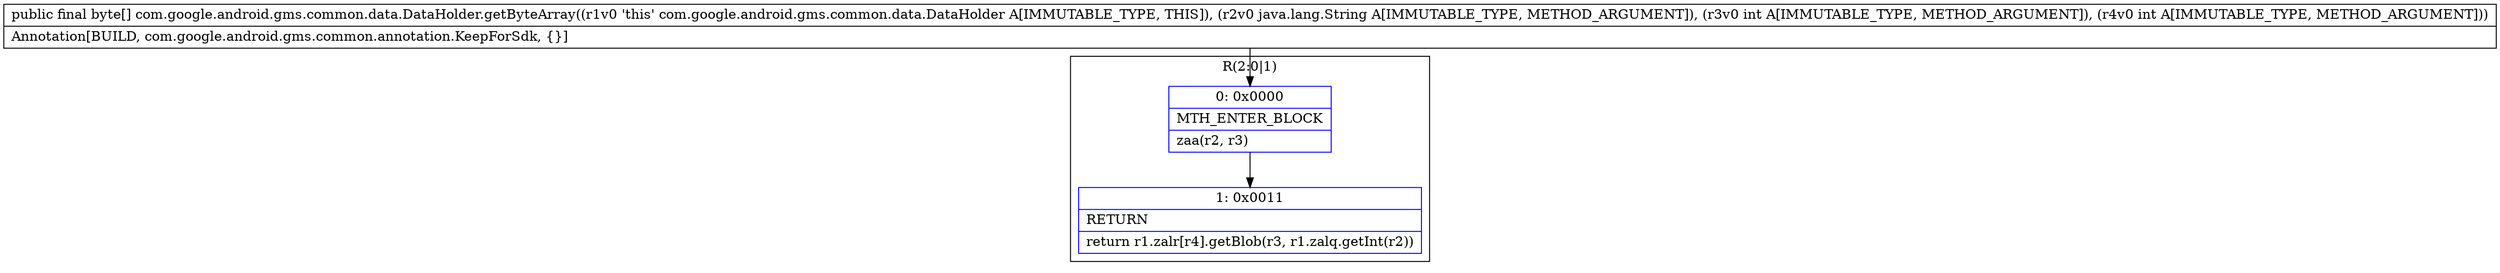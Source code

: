 digraph "CFG forcom.google.android.gms.common.data.DataHolder.getByteArray(Ljava\/lang\/String;II)[B" {
subgraph cluster_Region_707471954 {
label = "R(2:0|1)";
node [shape=record,color=blue];
Node_0 [shape=record,label="{0\:\ 0x0000|MTH_ENTER_BLOCK\l|zaa(r2, r3)\l}"];
Node_1 [shape=record,label="{1\:\ 0x0011|RETURN\l|return r1.zalr[r4].getBlob(r3, r1.zalq.getInt(r2))\l}"];
}
MethodNode[shape=record,label="{public final byte[] com.google.android.gms.common.data.DataHolder.getByteArray((r1v0 'this' com.google.android.gms.common.data.DataHolder A[IMMUTABLE_TYPE, THIS]), (r2v0 java.lang.String A[IMMUTABLE_TYPE, METHOD_ARGUMENT]), (r3v0 int A[IMMUTABLE_TYPE, METHOD_ARGUMENT]), (r4v0 int A[IMMUTABLE_TYPE, METHOD_ARGUMENT]))  | Annotation[BUILD, com.google.android.gms.common.annotation.KeepForSdk, \{\}]\l}"];
MethodNode -> Node_0;
Node_0 -> Node_1;
}

